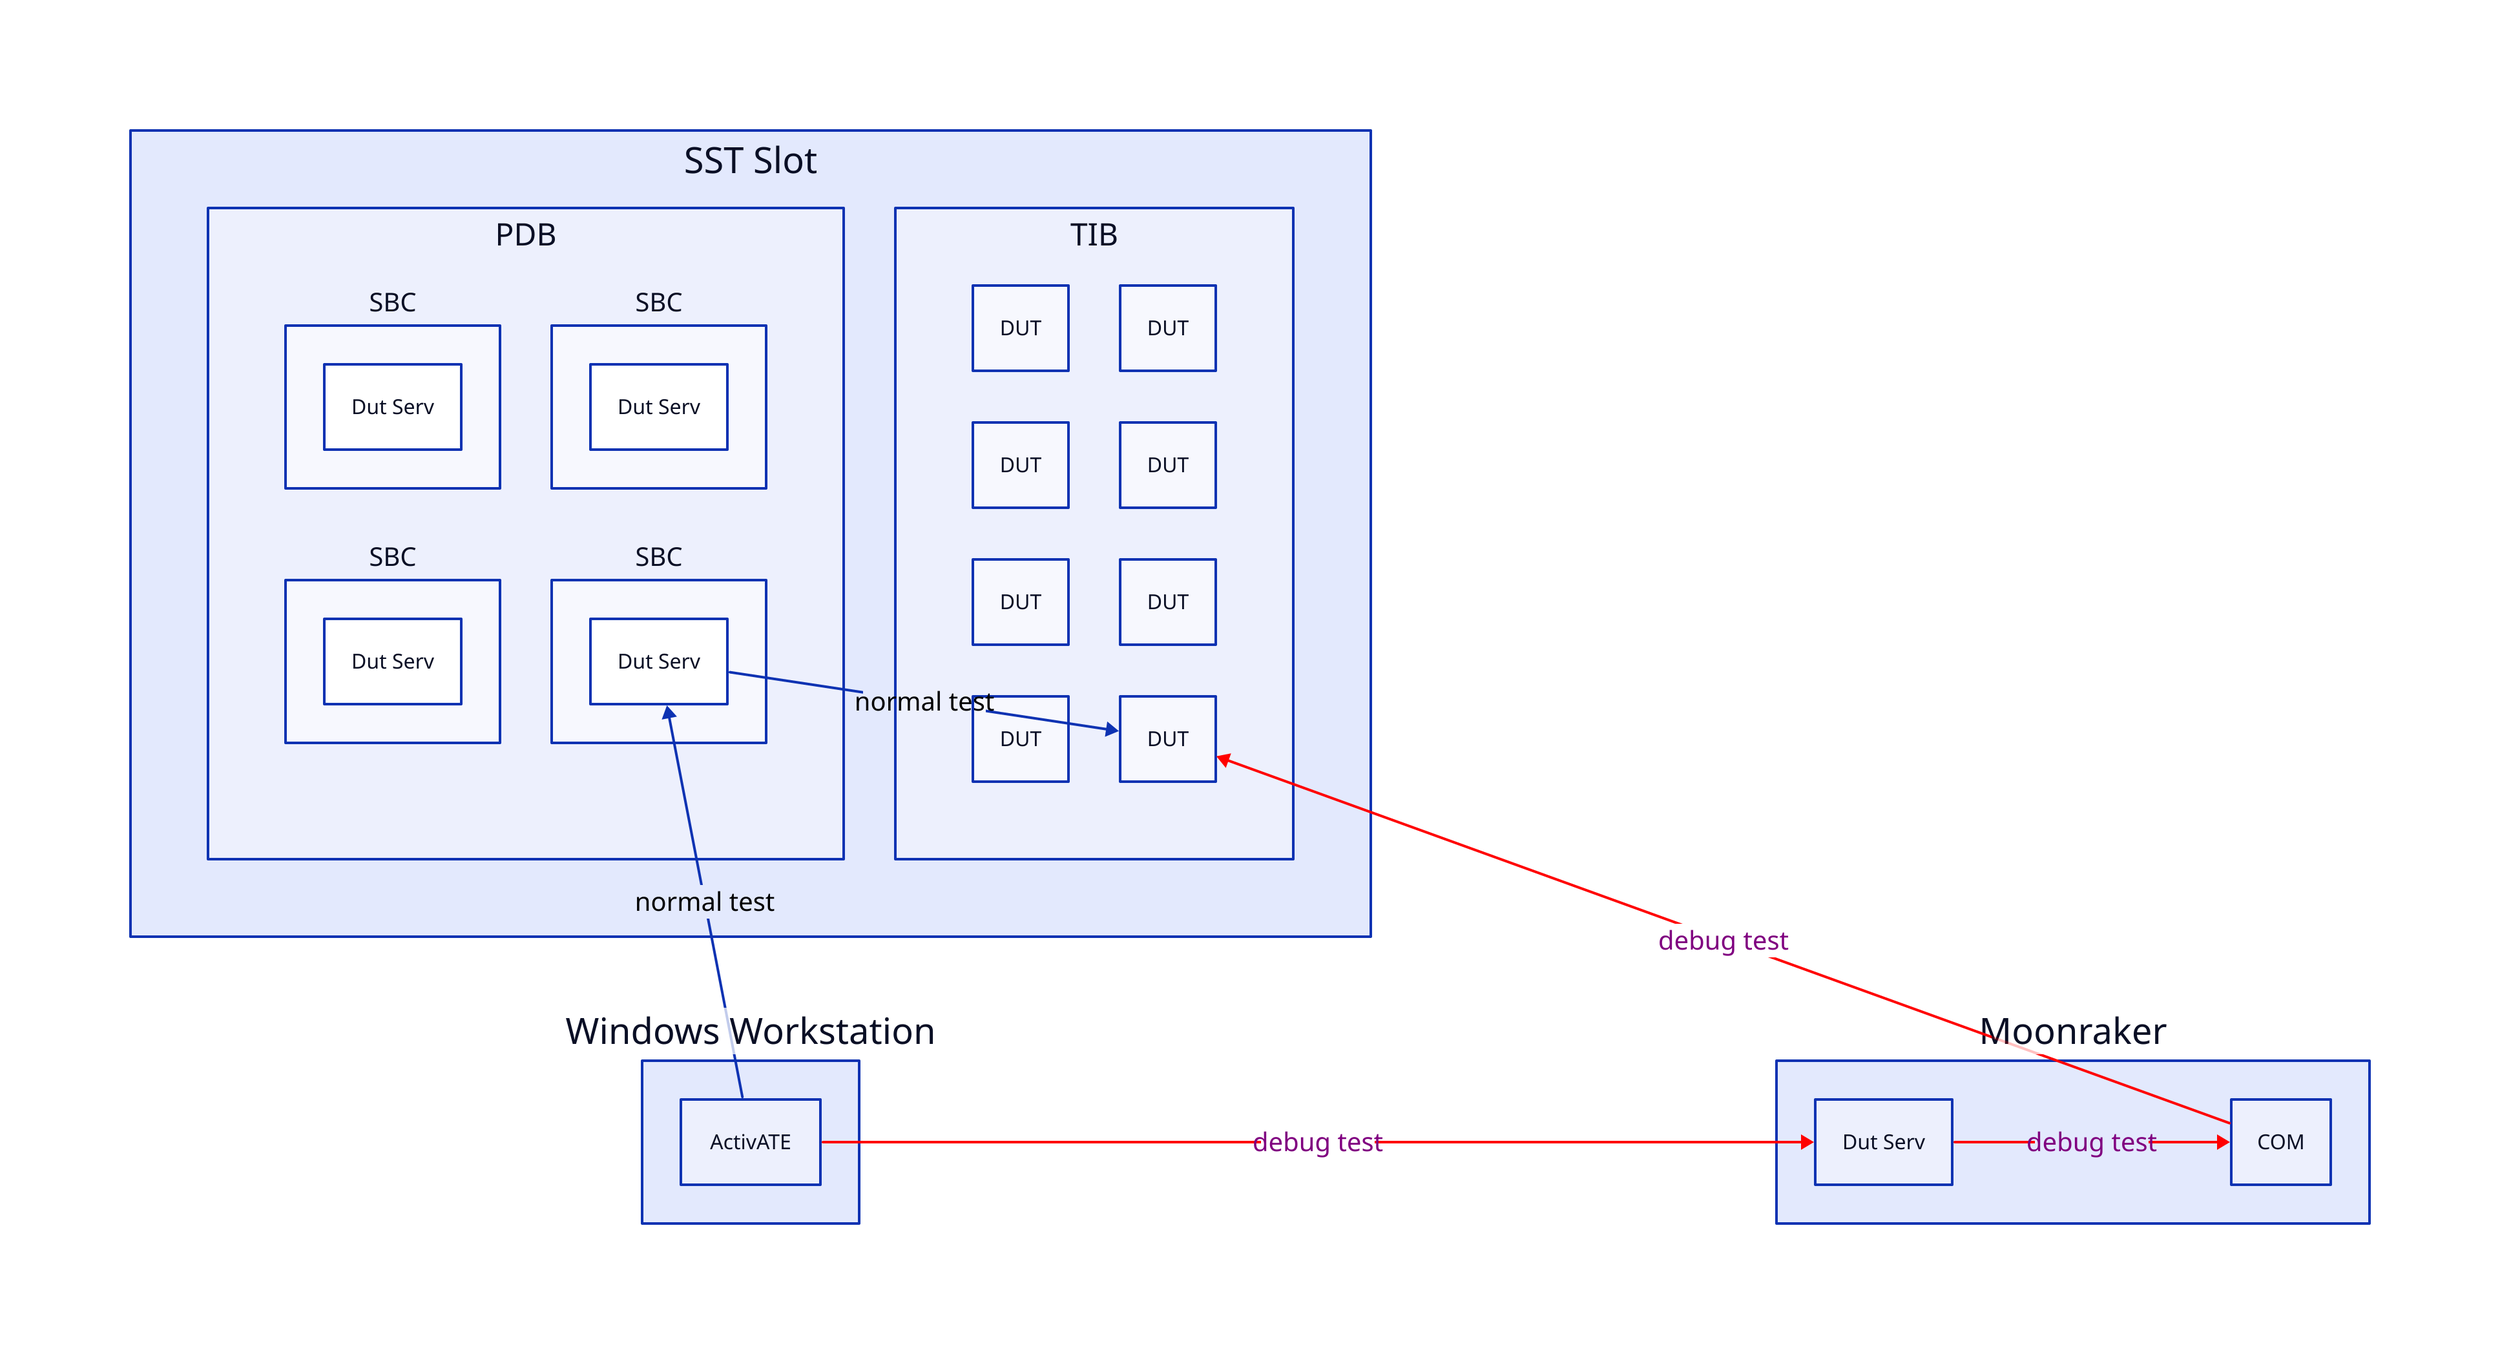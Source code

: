 direction: right

vars {
    DutServ: Dut Serv
}

classes {
    ConnLabel: {
        style: {
            font-size: 20
            font-color: black
        }
    }

    ConnLine: {
        style: {
            font-color: purple
            stroke: red
        }
    }
}

SST: SST Slot {
    # near: top-left
    # grid-rows: 2
    grid-columns: 2

    PDB: "PDB" {
        # grid-rows: 2
        grid-columns: 2

        SBC1: SBC {
            DutServ: ${DutServ}
        }
        SBC2: SBC {
            DutServ: ${DutServ}
        }
        SBC3: SBC{
            DutServ: ${DutServ}
        }
        SBC4: SBC{
            DutServ: ${DutServ}
        }
    }

    TIB: "TIB" {
        # grid-rows: 2
        grid-columns: 2

        DUT1: DUT
        DUT2: DUT
        DUT3: DUT
        DUT4: DUT
        DUT5: DUT
        DUT6: DUT
        DUT7: DUT
        DUT8: DUT
    }   
}

WS: Windows Workstation  {
    ActivATE
}

Moonraker: {
    DutServ: ${DutServ}
    COM
}

SST.TIB.DUT8 <- SST.PDB.SBC4.DutServ <- WS.ActivATE : normal test { class: ConnLabel }
SST.TIB.DUT8 <- Moonraker.COM <- Moonraker.DutServ <- WS.ActivATE : debug test { class: [ConnLabel; ConnLine] }
